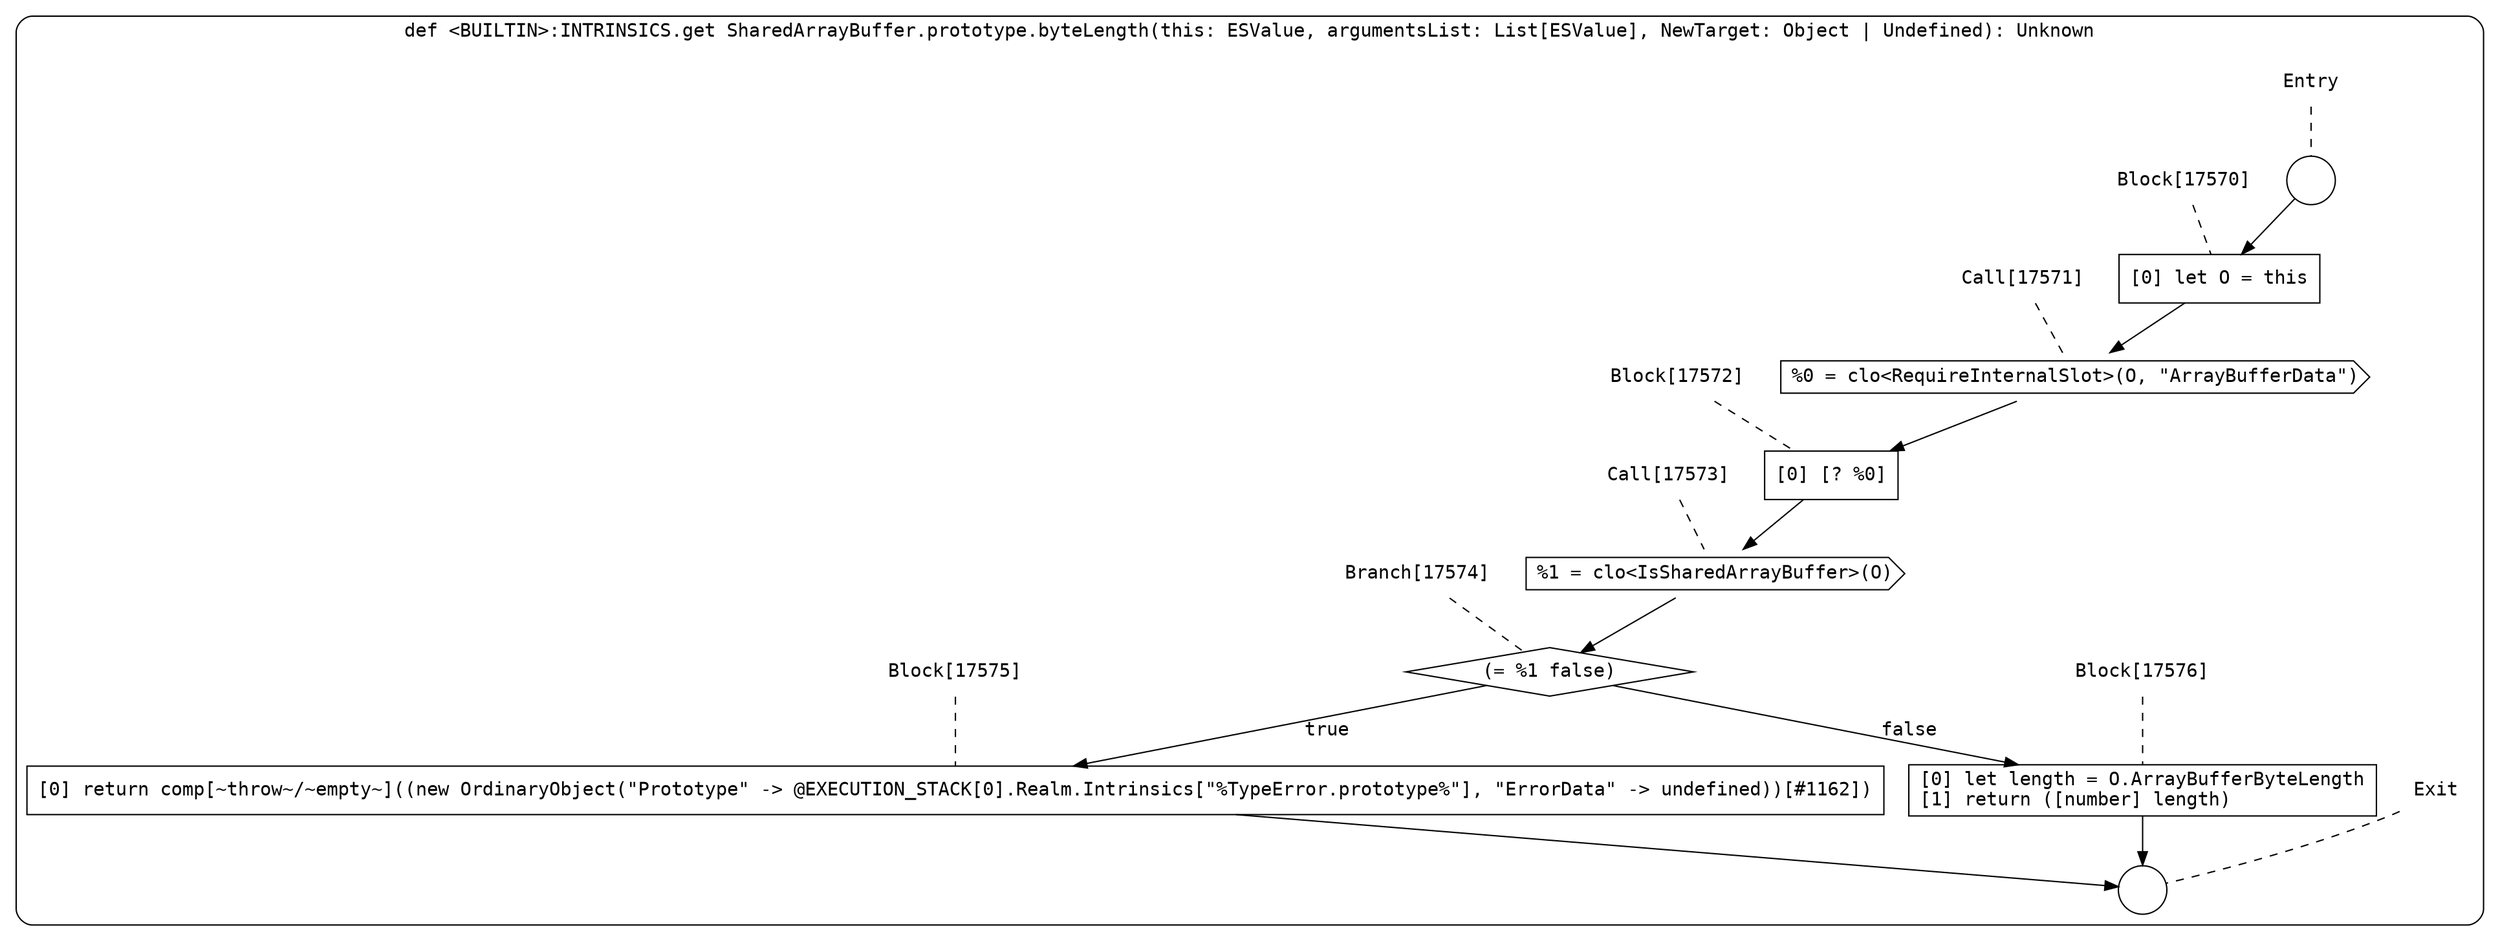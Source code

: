 digraph {
  graph [fontname = "Consolas"]
  node [fontname = "Consolas"]
  edge [fontname = "Consolas"]
  subgraph cluster2492 {
    label = "def <BUILTIN>:INTRINSICS.get SharedArrayBuffer.prototype.byteLength(this: ESValue, argumentsList: List[ESValue], NewTarget: Object | Undefined): Unknown"
    style = rounded
    cluster2492_entry_name [shape=none, label=<<font color="black">Entry</font>>]
    cluster2492_entry_name -> cluster2492_entry [arrowhead=none, color="black", style=dashed]
    cluster2492_entry [shape=circle label=" " color="black" fillcolor="white" style=filled]
    cluster2492_entry -> node17570 [color="black"]
    cluster2492_exit_name [shape=none, label=<<font color="black">Exit</font>>]
    cluster2492_exit_name -> cluster2492_exit [arrowhead=none, color="black", style=dashed]
    cluster2492_exit [shape=circle label=" " color="black" fillcolor="white" style=filled]
    node17570_name [shape=none, label=<<font color="black">Block[17570]</font>>]
    node17570_name -> node17570 [arrowhead=none, color="black", style=dashed]
    node17570 [shape=box, label=<<font color="black">[0] let O = this<BR ALIGN="LEFT"/></font>> color="black" fillcolor="white", style=filled]
    node17570 -> node17571 [color="black"]
    node17571_name [shape=none, label=<<font color="black">Call[17571]</font>>]
    node17571_name -> node17571 [arrowhead=none, color="black", style=dashed]
    node17571 [shape=cds, label=<<font color="black">%0 = clo&lt;RequireInternalSlot&gt;(O, &quot;ArrayBufferData&quot;)</font>> color="black" fillcolor="white", style=filled]
    node17571 -> node17572 [color="black"]
    node17572_name [shape=none, label=<<font color="black">Block[17572]</font>>]
    node17572_name -> node17572 [arrowhead=none, color="black", style=dashed]
    node17572 [shape=box, label=<<font color="black">[0] [? %0]<BR ALIGN="LEFT"/></font>> color="black" fillcolor="white", style=filled]
    node17572 -> node17573 [color="black"]
    node17573_name [shape=none, label=<<font color="black">Call[17573]</font>>]
    node17573_name -> node17573 [arrowhead=none, color="black", style=dashed]
    node17573 [shape=cds, label=<<font color="black">%1 = clo&lt;IsSharedArrayBuffer&gt;(O)</font>> color="black" fillcolor="white", style=filled]
    node17573 -> node17574 [color="black"]
    node17574_name [shape=none, label=<<font color="black">Branch[17574]</font>>]
    node17574_name -> node17574 [arrowhead=none, color="black", style=dashed]
    node17574 [shape=diamond, label=<<font color="black">(= %1 false)</font>> color="black" fillcolor="white", style=filled]
    node17574 -> node17575 [label=<<font color="black">true</font>> color="black"]
    node17574 -> node17576 [label=<<font color="black">false</font>> color="black"]
    node17575_name [shape=none, label=<<font color="black">Block[17575]</font>>]
    node17575_name -> node17575 [arrowhead=none, color="black", style=dashed]
    node17575 [shape=box, label=<<font color="black">[0] return comp[~throw~/~empty~]((new OrdinaryObject(&quot;Prototype&quot; -&gt; @EXECUTION_STACK[0].Realm.Intrinsics[&quot;%TypeError.prototype%&quot;], &quot;ErrorData&quot; -&gt; undefined))[#1162])<BR ALIGN="LEFT"/></font>> color="black" fillcolor="white", style=filled]
    node17575 -> cluster2492_exit [color="black"]
    node17576_name [shape=none, label=<<font color="black">Block[17576]</font>>]
    node17576_name -> node17576 [arrowhead=none, color="black", style=dashed]
    node17576 [shape=box, label=<<font color="black">[0] let length = O.ArrayBufferByteLength<BR ALIGN="LEFT"/>[1] return ([number] length)<BR ALIGN="LEFT"/></font>> color="black" fillcolor="white", style=filled]
    node17576 -> cluster2492_exit [color="black"]
  }
}
